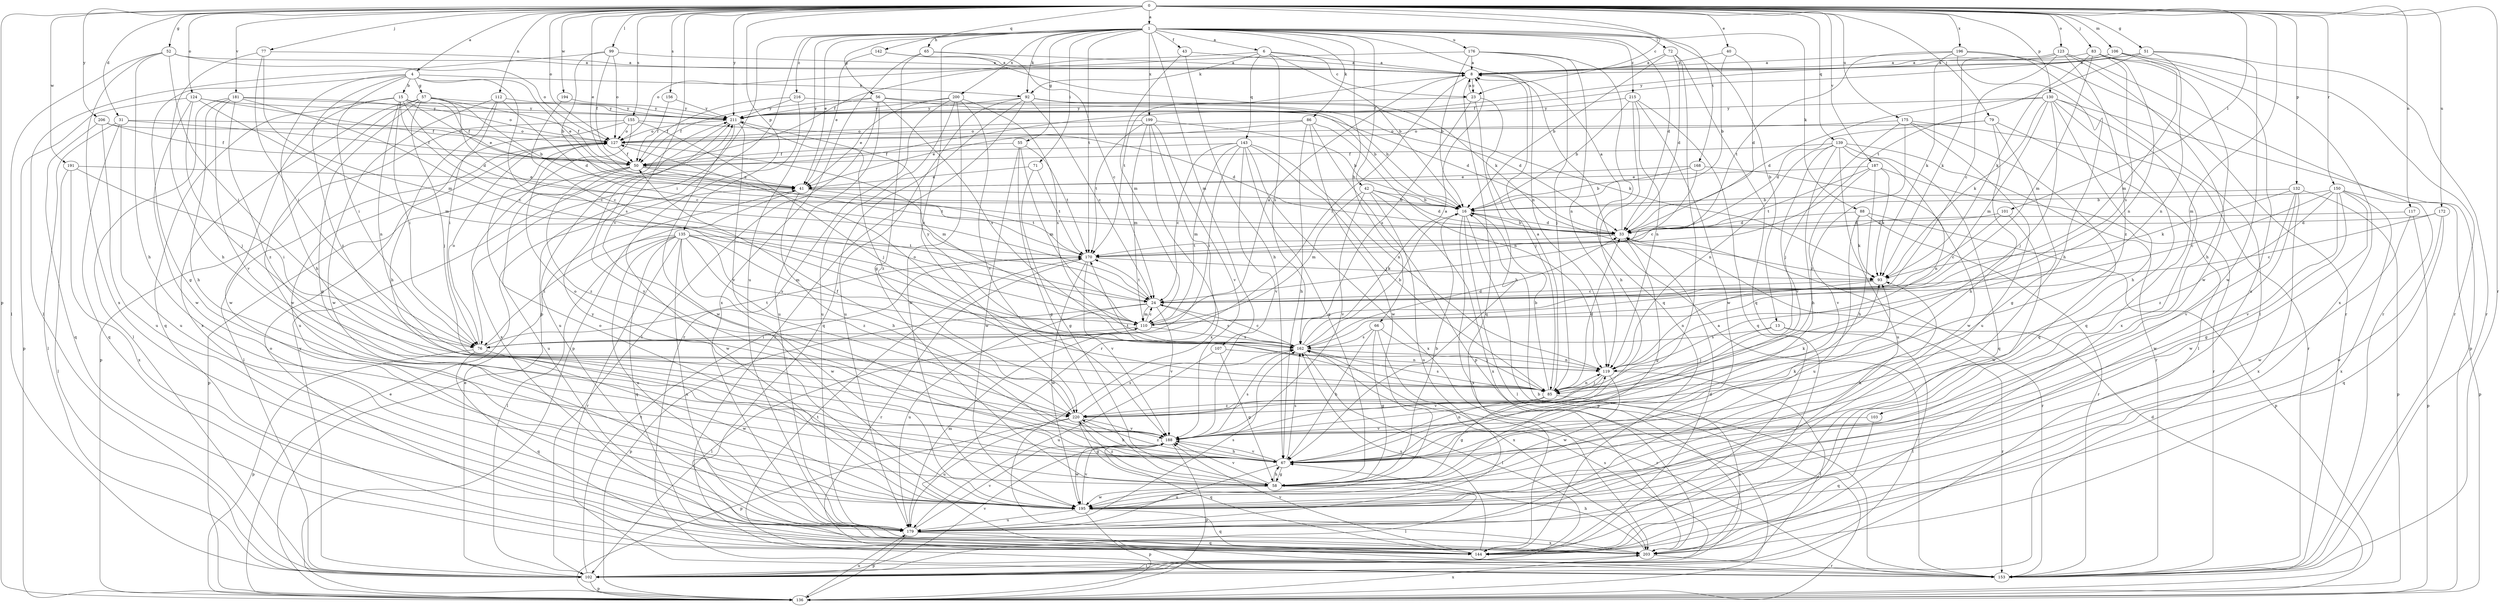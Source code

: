 strict digraph  {
0;
1;
4;
6;
8;
13;
15;
16;
23;
24;
31;
33;
40;
41;
42;
43;
50;
51;
52;
55;
56;
57;
58;
65;
66;
67;
71;
72;
76;
77;
79;
83;
85;
86;
88;
92;
93;
99;
101;
102;
103;
106;
107;
110;
112;
117;
119;
123;
124;
127;
130;
132;
135;
136;
139;
142;
143;
144;
150;
153;
155;
156;
162;
168;
170;
172;
175;
176;
179;
181;
187;
188;
191;
194;
195;
196;
199;
200;
203;
206;
211;
215;
216;
220;
0 -> 1  [label=a];
0 -> 4  [label=a];
0 -> 23  [label=c];
0 -> 31  [label=d];
0 -> 40  [label=e];
0 -> 41  [label=e];
0 -> 51  [label=g];
0 -> 52  [label=g];
0 -> 77  [label=j];
0 -> 79  [label=j];
0 -> 83  [label=j];
0 -> 99  [label=l];
0 -> 101  [label=l];
0 -> 103  [label=m];
0 -> 106  [label=m];
0 -> 112  [label=n];
0 -> 117  [label=n];
0 -> 123  [label=o];
0 -> 124  [label=o];
0 -> 127  [label=o];
0 -> 130  [label=p];
0 -> 132  [label=p];
0 -> 135  [label=p];
0 -> 136  [label=p];
0 -> 139  [label=q];
0 -> 142  [label=q];
0 -> 150  [label=r];
0 -> 153  [label=r];
0 -> 155  [label=s];
0 -> 156  [label=s];
0 -> 168  [label=t];
0 -> 172  [label=u];
0 -> 175  [label=u];
0 -> 181  [label=v];
0 -> 187  [label=v];
0 -> 188  [label=v];
0 -> 191  [label=w];
0 -> 194  [label=w];
0 -> 196  [label=x];
0 -> 206  [label=y];
0 -> 211  [label=y];
1 -> 6  [label=a];
1 -> 13  [label=b];
1 -> 33  [label=d];
1 -> 41  [label=e];
1 -> 42  [label=f];
1 -> 43  [label=f];
1 -> 55  [label=g];
1 -> 56  [label=g];
1 -> 65  [label=h];
1 -> 66  [label=h];
1 -> 71  [label=i];
1 -> 72  [label=i];
1 -> 76  [label=i];
1 -> 86  [label=k];
1 -> 88  [label=k];
1 -> 92  [label=k];
1 -> 107  [label=m];
1 -> 119  [label=n];
1 -> 136  [label=p];
1 -> 170  [label=t];
1 -> 176  [label=u];
1 -> 179  [label=u];
1 -> 199  [label=x];
1 -> 200  [label=x];
1 -> 215  [label=z];
1 -> 216  [label=z];
1 -> 220  [label=z];
4 -> 15  [label=b];
4 -> 41  [label=e];
4 -> 57  [label=g];
4 -> 58  [label=g];
4 -> 67  [label=h];
4 -> 76  [label=i];
4 -> 92  [label=k];
4 -> 162  [label=s];
4 -> 220  [label=z];
6 -> 8  [label=a];
6 -> 16  [label=b];
6 -> 23  [label=c];
6 -> 92  [label=k];
6 -> 127  [label=o];
6 -> 143  [label=q];
6 -> 162  [label=s];
8 -> 23  [label=c];
8 -> 76  [label=i];
8 -> 144  [label=q];
8 -> 170  [label=t];
13 -> 85  [label=j];
13 -> 102  [label=l];
13 -> 153  [label=r];
13 -> 162  [label=s];
15 -> 24  [label=c];
15 -> 33  [label=d];
15 -> 41  [label=e];
15 -> 50  [label=f];
15 -> 76  [label=i];
15 -> 119  [label=n];
15 -> 144  [label=q];
15 -> 195  [label=w];
15 -> 211  [label=y];
16 -> 33  [label=d];
16 -> 102  [label=l];
16 -> 136  [label=p];
16 -> 203  [label=x];
23 -> 8  [label=a];
23 -> 67  [label=h];
23 -> 85  [label=j];
23 -> 162  [label=s];
23 -> 211  [label=y];
24 -> 110  [label=m];
24 -> 136  [label=p];
24 -> 162  [label=s];
24 -> 170  [label=t];
24 -> 179  [label=u];
24 -> 188  [label=v];
31 -> 50  [label=f];
31 -> 102  [label=l];
31 -> 127  [label=o];
31 -> 144  [label=q];
31 -> 179  [label=u];
33 -> 8  [label=a];
33 -> 16  [label=b];
33 -> 58  [label=g];
33 -> 153  [label=r];
33 -> 170  [label=t];
40 -> 8  [label=a];
40 -> 16  [label=b];
40 -> 33  [label=d];
41 -> 16  [label=b];
41 -> 67  [label=h];
41 -> 170  [label=t];
41 -> 195  [label=w];
42 -> 16  [label=b];
42 -> 33  [label=d];
42 -> 110  [label=m];
42 -> 179  [label=u];
42 -> 188  [label=v];
42 -> 203  [label=x];
43 -> 8  [label=a];
43 -> 67  [label=h];
43 -> 110  [label=m];
50 -> 41  [label=e];
50 -> 136  [label=p];
50 -> 170  [label=t];
50 -> 179  [label=u];
50 -> 220  [label=z];
51 -> 8  [label=a];
51 -> 50  [label=f];
51 -> 119  [label=n];
51 -> 153  [label=r];
51 -> 170  [label=t];
51 -> 195  [label=w];
52 -> 8  [label=a];
52 -> 67  [label=h];
52 -> 76  [label=i];
52 -> 102  [label=l];
52 -> 127  [label=o];
52 -> 203  [label=x];
55 -> 50  [label=f];
55 -> 58  [label=g];
55 -> 110  [label=m];
55 -> 170  [label=t];
55 -> 195  [label=w];
56 -> 16  [label=b];
56 -> 33  [label=d];
56 -> 50  [label=f];
56 -> 102  [label=l];
56 -> 162  [label=s];
56 -> 179  [label=u];
56 -> 211  [label=y];
57 -> 16  [label=b];
57 -> 24  [label=c];
57 -> 50  [label=f];
57 -> 58  [label=g];
57 -> 85  [label=j];
57 -> 195  [label=w];
57 -> 203  [label=x];
57 -> 211  [label=y];
58 -> 16  [label=b];
58 -> 67  [label=h];
58 -> 93  [label=k];
58 -> 102  [label=l];
58 -> 188  [label=v];
58 -> 195  [label=w];
58 -> 220  [label=z];
65 -> 8  [label=a];
65 -> 24  [label=c];
65 -> 58  [label=g];
65 -> 203  [label=x];
66 -> 58  [label=g];
66 -> 67  [label=h];
66 -> 85  [label=j];
66 -> 162  [label=s];
66 -> 203  [label=x];
67 -> 58  [label=g];
67 -> 93  [label=k];
67 -> 119  [label=n];
67 -> 162  [label=s];
67 -> 179  [label=u];
67 -> 188  [label=v];
67 -> 211  [label=y];
67 -> 220  [label=z];
71 -> 41  [label=e];
71 -> 58  [label=g];
71 -> 170  [label=t];
72 -> 8  [label=a];
72 -> 16  [label=b];
72 -> 33  [label=d];
72 -> 85  [label=j];
72 -> 144  [label=q];
76 -> 127  [label=o];
76 -> 136  [label=p];
76 -> 144  [label=q];
76 -> 170  [label=t];
76 -> 195  [label=w];
77 -> 8  [label=a];
77 -> 67  [label=h];
77 -> 76  [label=i];
77 -> 110  [label=m];
79 -> 33  [label=d];
79 -> 58  [label=g];
79 -> 67  [label=h];
79 -> 102  [label=l];
79 -> 127  [label=o];
83 -> 8  [label=a];
83 -> 67  [label=h];
83 -> 93  [label=k];
83 -> 110  [label=m];
83 -> 119  [label=n];
83 -> 162  [label=s];
83 -> 179  [label=u];
85 -> 8  [label=a];
85 -> 16  [label=b];
85 -> 33  [label=d];
85 -> 58  [label=g];
85 -> 119  [label=n];
85 -> 162  [label=s];
85 -> 170  [label=t];
85 -> 203  [label=x];
85 -> 220  [label=z];
86 -> 41  [label=e];
86 -> 67  [label=h];
86 -> 119  [label=n];
86 -> 127  [label=o];
86 -> 136  [label=p];
86 -> 195  [label=w];
88 -> 33  [label=d];
88 -> 93  [label=k];
88 -> 136  [label=p];
88 -> 153  [label=r];
88 -> 179  [label=u];
92 -> 16  [label=b];
92 -> 24  [label=c];
92 -> 93  [label=k];
92 -> 144  [label=q];
92 -> 153  [label=r];
92 -> 179  [label=u];
92 -> 211  [label=y];
93 -> 24  [label=c];
93 -> 119  [label=n];
99 -> 8  [label=a];
99 -> 16  [label=b];
99 -> 50  [label=f];
99 -> 102  [label=l];
99 -> 127  [label=o];
101 -> 24  [label=c];
101 -> 33  [label=d];
101 -> 195  [label=w];
102 -> 41  [label=e];
102 -> 136  [label=p];
102 -> 162  [label=s];
102 -> 170  [label=t];
102 -> 188  [label=v];
102 -> 211  [label=y];
103 -> 144  [label=q];
103 -> 188  [label=v];
106 -> 8  [label=a];
106 -> 110  [label=m];
106 -> 153  [label=r];
106 -> 203  [label=x];
106 -> 211  [label=y];
107 -> 58  [label=g];
107 -> 119  [label=n];
107 -> 179  [label=u];
110 -> 8  [label=a];
110 -> 24  [label=c];
110 -> 76  [label=i];
110 -> 102  [label=l];
110 -> 162  [label=s];
112 -> 33  [label=d];
112 -> 67  [label=h];
112 -> 76  [label=i];
112 -> 195  [label=w];
112 -> 211  [label=y];
117 -> 33  [label=d];
117 -> 136  [label=p];
117 -> 195  [label=w];
119 -> 85  [label=j];
119 -> 102  [label=l];
119 -> 127  [label=o];
119 -> 188  [label=v];
119 -> 195  [label=w];
123 -> 8  [label=a];
123 -> 24  [label=c];
123 -> 93  [label=k];
123 -> 153  [label=r];
123 -> 195  [label=w];
123 -> 220  [label=z];
124 -> 50  [label=f];
124 -> 85  [label=j];
124 -> 110  [label=m];
124 -> 136  [label=p];
124 -> 195  [label=w];
124 -> 211  [label=y];
127 -> 50  [label=f];
127 -> 102  [label=l];
127 -> 110  [label=m];
130 -> 33  [label=d];
130 -> 67  [label=h];
130 -> 85  [label=j];
130 -> 93  [label=k];
130 -> 110  [label=m];
130 -> 136  [label=p];
130 -> 144  [label=q];
130 -> 203  [label=x];
130 -> 211  [label=y];
132 -> 16  [label=b];
132 -> 93  [label=k];
132 -> 136  [label=p];
132 -> 188  [label=v];
132 -> 195  [label=w];
132 -> 203  [label=x];
135 -> 76  [label=i];
135 -> 102  [label=l];
135 -> 110  [label=m];
135 -> 144  [label=q];
135 -> 153  [label=r];
135 -> 162  [label=s];
135 -> 170  [label=t];
135 -> 179  [label=u];
135 -> 195  [label=w];
135 -> 203  [label=x];
135 -> 220  [label=z];
136 -> 33  [label=d];
136 -> 41  [label=e];
136 -> 179  [label=u];
136 -> 203  [label=x];
139 -> 50  [label=f];
139 -> 67  [label=h];
139 -> 119  [label=n];
139 -> 144  [label=q];
139 -> 153  [label=r];
139 -> 179  [label=u];
139 -> 188  [label=v];
139 -> 195  [label=w];
142 -> 8  [label=a];
142 -> 41  [label=e];
142 -> 93  [label=k];
143 -> 24  [label=c];
143 -> 50  [label=f];
143 -> 58  [label=g];
143 -> 76  [label=i];
143 -> 85  [label=j];
143 -> 110  [label=m];
143 -> 119  [label=n];
143 -> 188  [label=v];
143 -> 203  [label=x];
144 -> 33  [label=d];
144 -> 127  [label=o];
144 -> 162  [label=s];
144 -> 188  [label=v];
150 -> 16  [label=b];
150 -> 24  [label=c];
150 -> 58  [label=g];
150 -> 136  [label=p];
150 -> 188  [label=v];
150 -> 195  [label=w];
150 -> 203  [label=x];
150 -> 220  [label=z];
153 -> 8  [label=a];
153 -> 16  [label=b];
153 -> 170  [label=t];
155 -> 33  [label=d];
155 -> 85  [label=j];
155 -> 127  [label=o];
155 -> 136  [label=p];
155 -> 179  [label=u];
155 -> 203  [label=x];
156 -> 50  [label=f];
156 -> 211  [label=y];
162 -> 8  [label=a];
162 -> 16  [label=b];
162 -> 24  [label=c];
162 -> 33  [label=d];
162 -> 102  [label=l];
162 -> 119  [label=n];
162 -> 153  [label=r];
162 -> 211  [label=y];
168 -> 16  [label=b];
168 -> 24  [label=c];
168 -> 41  [label=e];
168 -> 119  [label=n];
170 -> 93  [label=k];
170 -> 153  [label=r];
170 -> 188  [label=v];
170 -> 195  [label=w];
172 -> 24  [label=c];
172 -> 33  [label=d];
172 -> 144  [label=q];
172 -> 195  [label=w];
175 -> 85  [label=j];
175 -> 127  [label=o];
175 -> 144  [label=q];
175 -> 153  [label=r];
175 -> 179  [label=u];
175 -> 220  [label=z];
176 -> 8  [label=a];
176 -> 16  [label=b];
176 -> 50  [label=f];
176 -> 85  [label=j];
176 -> 119  [label=n];
176 -> 144  [label=q];
179 -> 110  [label=m];
179 -> 136  [label=p];
179 -> 144  [label=q];
179 -> 162  [label=s];
179 -> 188  [label=v];
179 -> 203  [label=x];
181 -> 24  [label=c];
181 -> 67  [label=h];
181 -> 102  [label=l];
181 -> 127  [label=o];
181 -> 188  [label=v];
181 -> 211  [label=y];
181 -> 220  [label=z];
187 -> 41  [label=e];
187 -> 67  [label=h];
187 -> 93  [label=k];
187 -> 153  [label=r];
187 -> 170  [label=t];
187 -> 188  [label=v];
188 -> 67  [label=h];
188 -> 127  [label=o];
188 -> 136  [label=p];
188 -> 144  [label=q];
188 -> 162  [label=s];
188 -> 195  [label=w];
191 -> 41  [label=e];
191 -> 76  [label=i];
191 -> 102  [label=l];
191 -> 203  [label=x];
194 -> 24  [label=c];
194 -> 211  [label=y];
195 -> 127  [label=o];
195 -> 136  [label=p];
195 -> 144  [label=q];
195 -> 179  [label=u];
195 -> 188  [label=v];
195 -> 211  [label=y];
196 -> 8  [label=a];
196 -> 67  [label=h];
196 -> 93  [label=k];
196 -> 102  [label=l];
196 -> 153  [label=r];
196 -> 170  [label=t];
199 -> 16  [label=b];
199 -> 110  [label=m];
199 -> 127  [label=o];
199 -> 153  [label=r];
199 -> 170  [label=t];
199 -> 188  [label=v];
199 -> 203  [label=x];
200 -> 41  [label=e];
200 -> 153  [label=r];
200 -> 162  [label=s];
200 -> 179  [label=u];
200 -> 188  [label=v];
200 -> 195  [label=w];
200 -> 211  [label=y];
203 -> 67  [label=h];
203 -> 102  [label=l];
203 -> 153  [label=r];
206 -> 50  [label=f];
206 -> 127  [label=o];
206 -> 144  [label=q];
206 -> 179  [label=u];
211 -> 127  [label=o];
211 -> 179  [label=u];
211 -> 188  [label=v];
211 -> 195  [label=w];
211 -> 220  [label=z];
215 -> 16  [label=b];
215 -> 67  [label=h];
215 -> 119  [label=n];
215 -> 144  [label=q];
215 -> 195  [label=w];
215 -> 211  [label=y];
216 -> 33  [label=d];
216 -> 50  [label=f];
216 -> 136  [label=p];
216 -> 211  [label=y];
220 -> 50  [label=f];
220 -> 58  [label=g];
220 -> 67  [label=h];
220 -> 93  [label=k];
220 -> 136  [label=p];
220 -> 162  [label=s];
220 -> 179  [label=u];
220 -> 188  [label=v];
}
